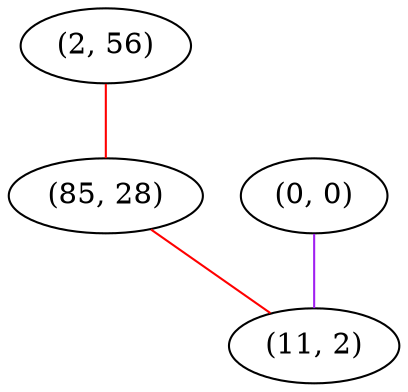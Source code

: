graph "" {
"(2, 56)";
"(85, 28)";
"(0, 0)";
"(11, 2)";
"(2, 56)" -- "(85, 28)"  [color=red, key=0, weight=1];
"(85, 28)" -- "(11, 2)"  [color=red, key=0, weight=1];
"(0, 0)" -- "(11, 2)"  [color=purple, key=0, weight=4];
}
